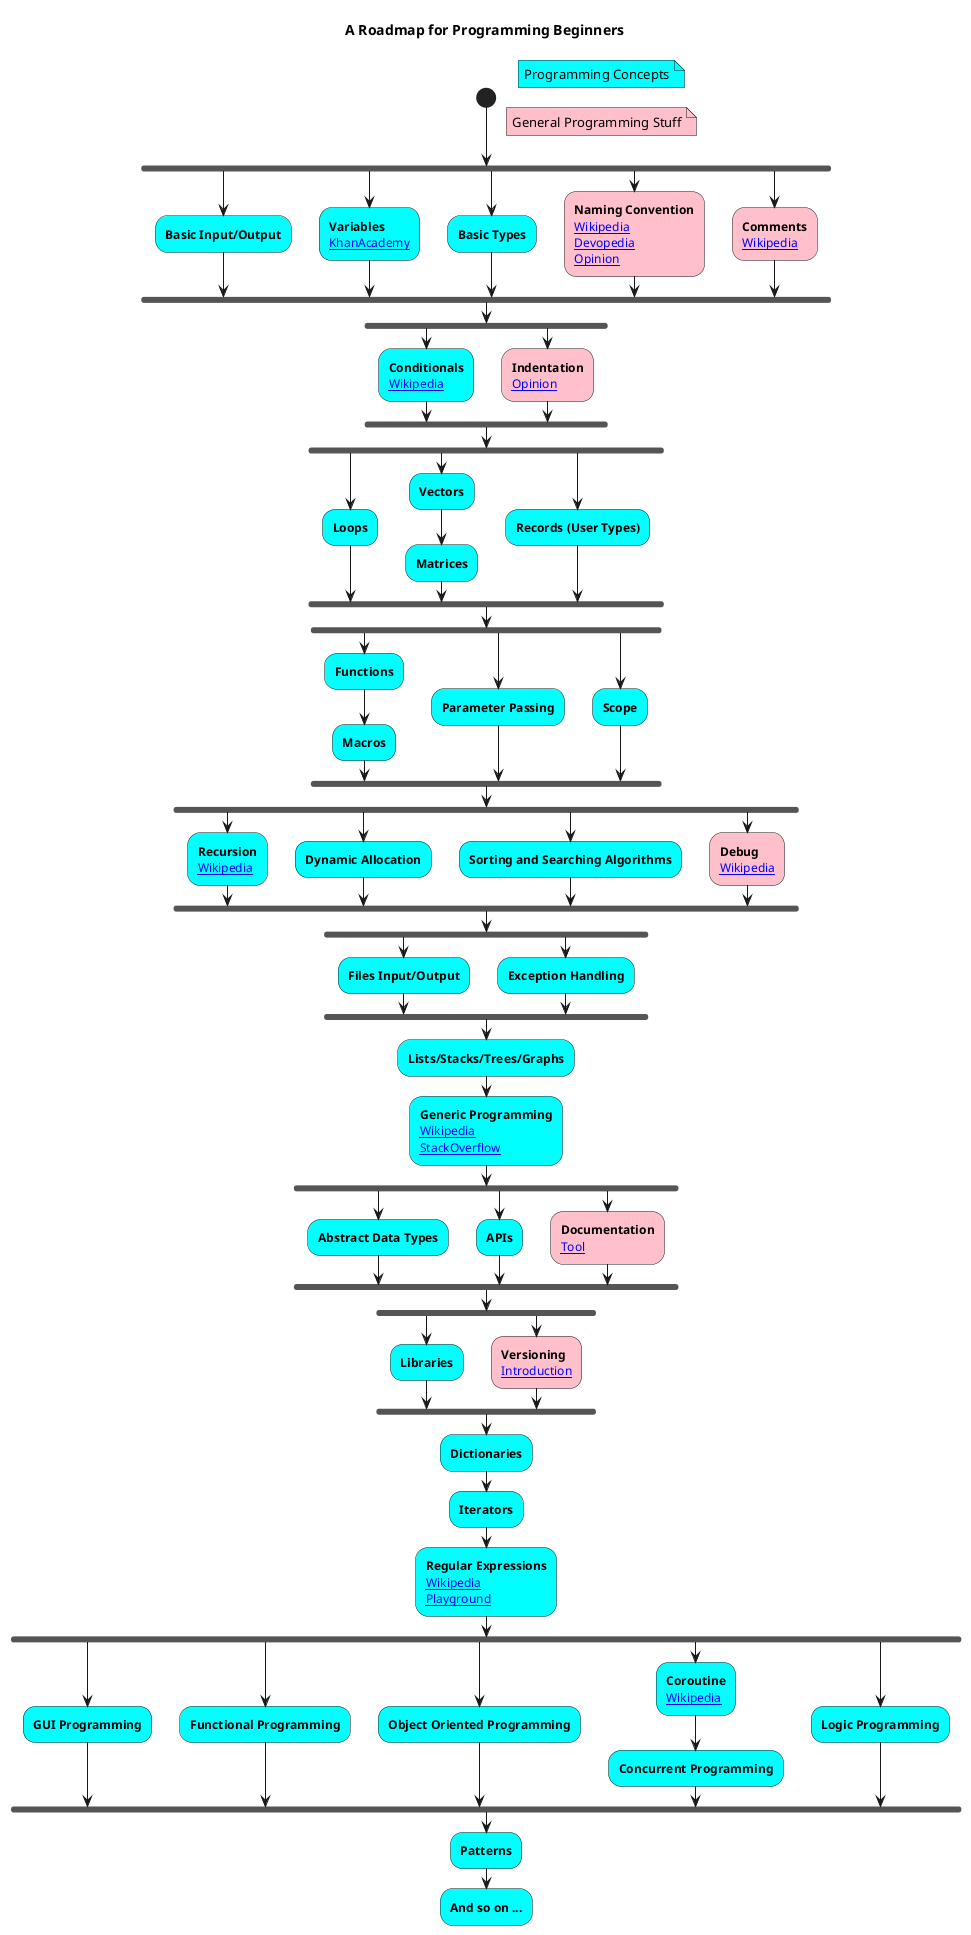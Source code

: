 'A Roadmap for Programming Beginners
'Based on PlantUML Activity Diagram: https://plantuml.com/activity-diagram-beta
'Text styling: https://plantuml.com/creole
'For image edition and generation, access online PlantText design tool (https://www.planttext.com/) or run PlantUML from command line: java -jar plantuml.jar -tsvg roadmap.puml

@startuml
  title A Roadmap for Programming Beginners

  'Subject color
  !$techcolour = "#Cyan"
  !$metacolour = "#Pink"

  'Procedure for inserting subjects
  !unquoted procedure $subject($name, $urls="", $general="no")

    !$colour="#Cyan"
    !if ($general == "yes")
      !$colour="#Pink"
    !endif

    !if ($urls != "")
      !$urls="\n"+$urls
    !endif

    $colour:<b>$name</b>$urls;

  !endprocedure
  

  'Roadmap beginning
  start

  'Roadmap legend
  floating note right $techcolour
    Programming Concepts
  end note
  floating note right $metacolour
    General Programming Stuff
  end note

  'Subjects
  fork
    $subject(Basic Input/Output)
  fork again
    $subject(Variables,\
[[https://www.khanacademy.org/computing/ap-computer-science-principles/programming-101/storing-variables/a/assigning-variables KhanAcademy]])
  fork again
    $subject(Basic Types)
  fork again
    $subject(Naming Convention,\
[[https://en.wikipedia.org/wiki/Naming_convention_(programming) Wikipedia]]\n\
[[https://devopedia.org/naming-conventions Devopedia]]\n\
[[https://dmitripavlutin.com/coding-like-shakespeare-practical-function-naming-conventions/ Opinion]], yes)
  fork again
    $subject(Comments,\
[[https://en.wikipedia.org/wiki/Comment_(computer_programming) Wikipedia]], yes)
  endfork
  fork
    $subject(Conditionals,\
[[https://en.wikipedia.org/wiki/Conditional_(computer_programming) Wikipedia]])
  fork again
    $subject(Indentation,\
[[https://developers.slashdot.org/story/20/06/20/0358229/david-heinemeier-hansson-explains-what-it-takes-to-write-great-code Opinion]], yes)
  endfork
  fork
    $subject(Loops)
  fork again
    $subject(Vectors)
    $subject(Matrices)
  fork again
    $subject(Records (User Types))
  endfork
  fork
    $subject(Functions)
    $subject(Macros)
  fork again
    $subject(Parameter Passing)
  fork again
    $subject(Scope)
  endfork
  fork
    $subject(Recursion,\
[[https://en.wikipedia.org/wiki/Recursion_(computer_science) Wikipedia]])
  fork again
    $subject(Dynamic Allocation)
  fork again
    $subject(Sorting and Searching Algorithms)
  fork again
    $subject(Debug,\
[[https://en.wikipedia.org/wiki/Debugging Wikipedia]], yes)
  endfork
  fork
    $subject(Files Input/Output)
  fork again
    $subject(Exception Handling)
  endfork
  $subject(Lists/Stacks/Trees/Graphs)
  $subject(Generic Programming,\
[[https://en.wikipedia.org/wiki/Generic_programming Wikipedia]]\n\
[[https://stackoverflow.com/tags/generic-programming StackOverflow]])
  fork
    $subject(Abstract Data Types)
  fork again 
    $subject(APIs)
  fork again 
    $subject(Documentation,\
[[https://www.doxygen.nl/index.html Tool]], yes) 
  endfork 
  fork 
    $subject(Libraries)
  fork again 
    $subject(Versioning,\
[[https://git-scm.com/book/en/v2/Getting-Started-About-Version-Control Introduction]], yes)
  endfork 
  $subject(Dictionaries)
  $subject(Iterators)
  $subject(Regular Expressions,\
[[https://en.wikipedia.org/wiki/Regular_expression Wikipedia]]\n\
[[https://regexr.com/ Playground]])
  fork
    $subject(GUI Programming)
  fork again 
    $subject(Functional Programming)
  fork again 
    $subject(Object Oriented Programming)
  fork again
    $subject(Coroutine,\
[[https://en.wikipedia.org/wiki/Coroutine Wikipedia]])
    $subject(Concurrent Programming)
  fork again 
    $subject(Logic Programming)
  endfork
  $subject(Patterns)
  $subject(And so on ...)
@enduml